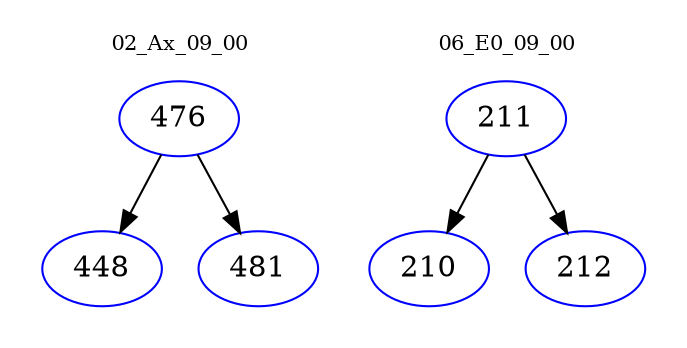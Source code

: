 digraph{
subgraph cluster_0 {
color = white
label = "02_Ax_09_00";
fontsize=10;
T0_476 [label="476", color="blue"]
T0_476 -> T0_448 [color="black"]
T0_448 [label="448", color="blue"]
T0_476 -> T0_481 [color="black"]
T0_481 [label="481", color="blue"]
}
subgraph cluster_1 {
color = white
label = "06_E0_09_00";
fontsize=10;
T1_211 [label="211", color="blue"]
T1_211 -> T1_210 [color="black"]
T1_210 [label="210", color="blue"]
T1_211 -> T1_212 [color="black"]
T1_212 [label="212", color="blue"]
}
}
